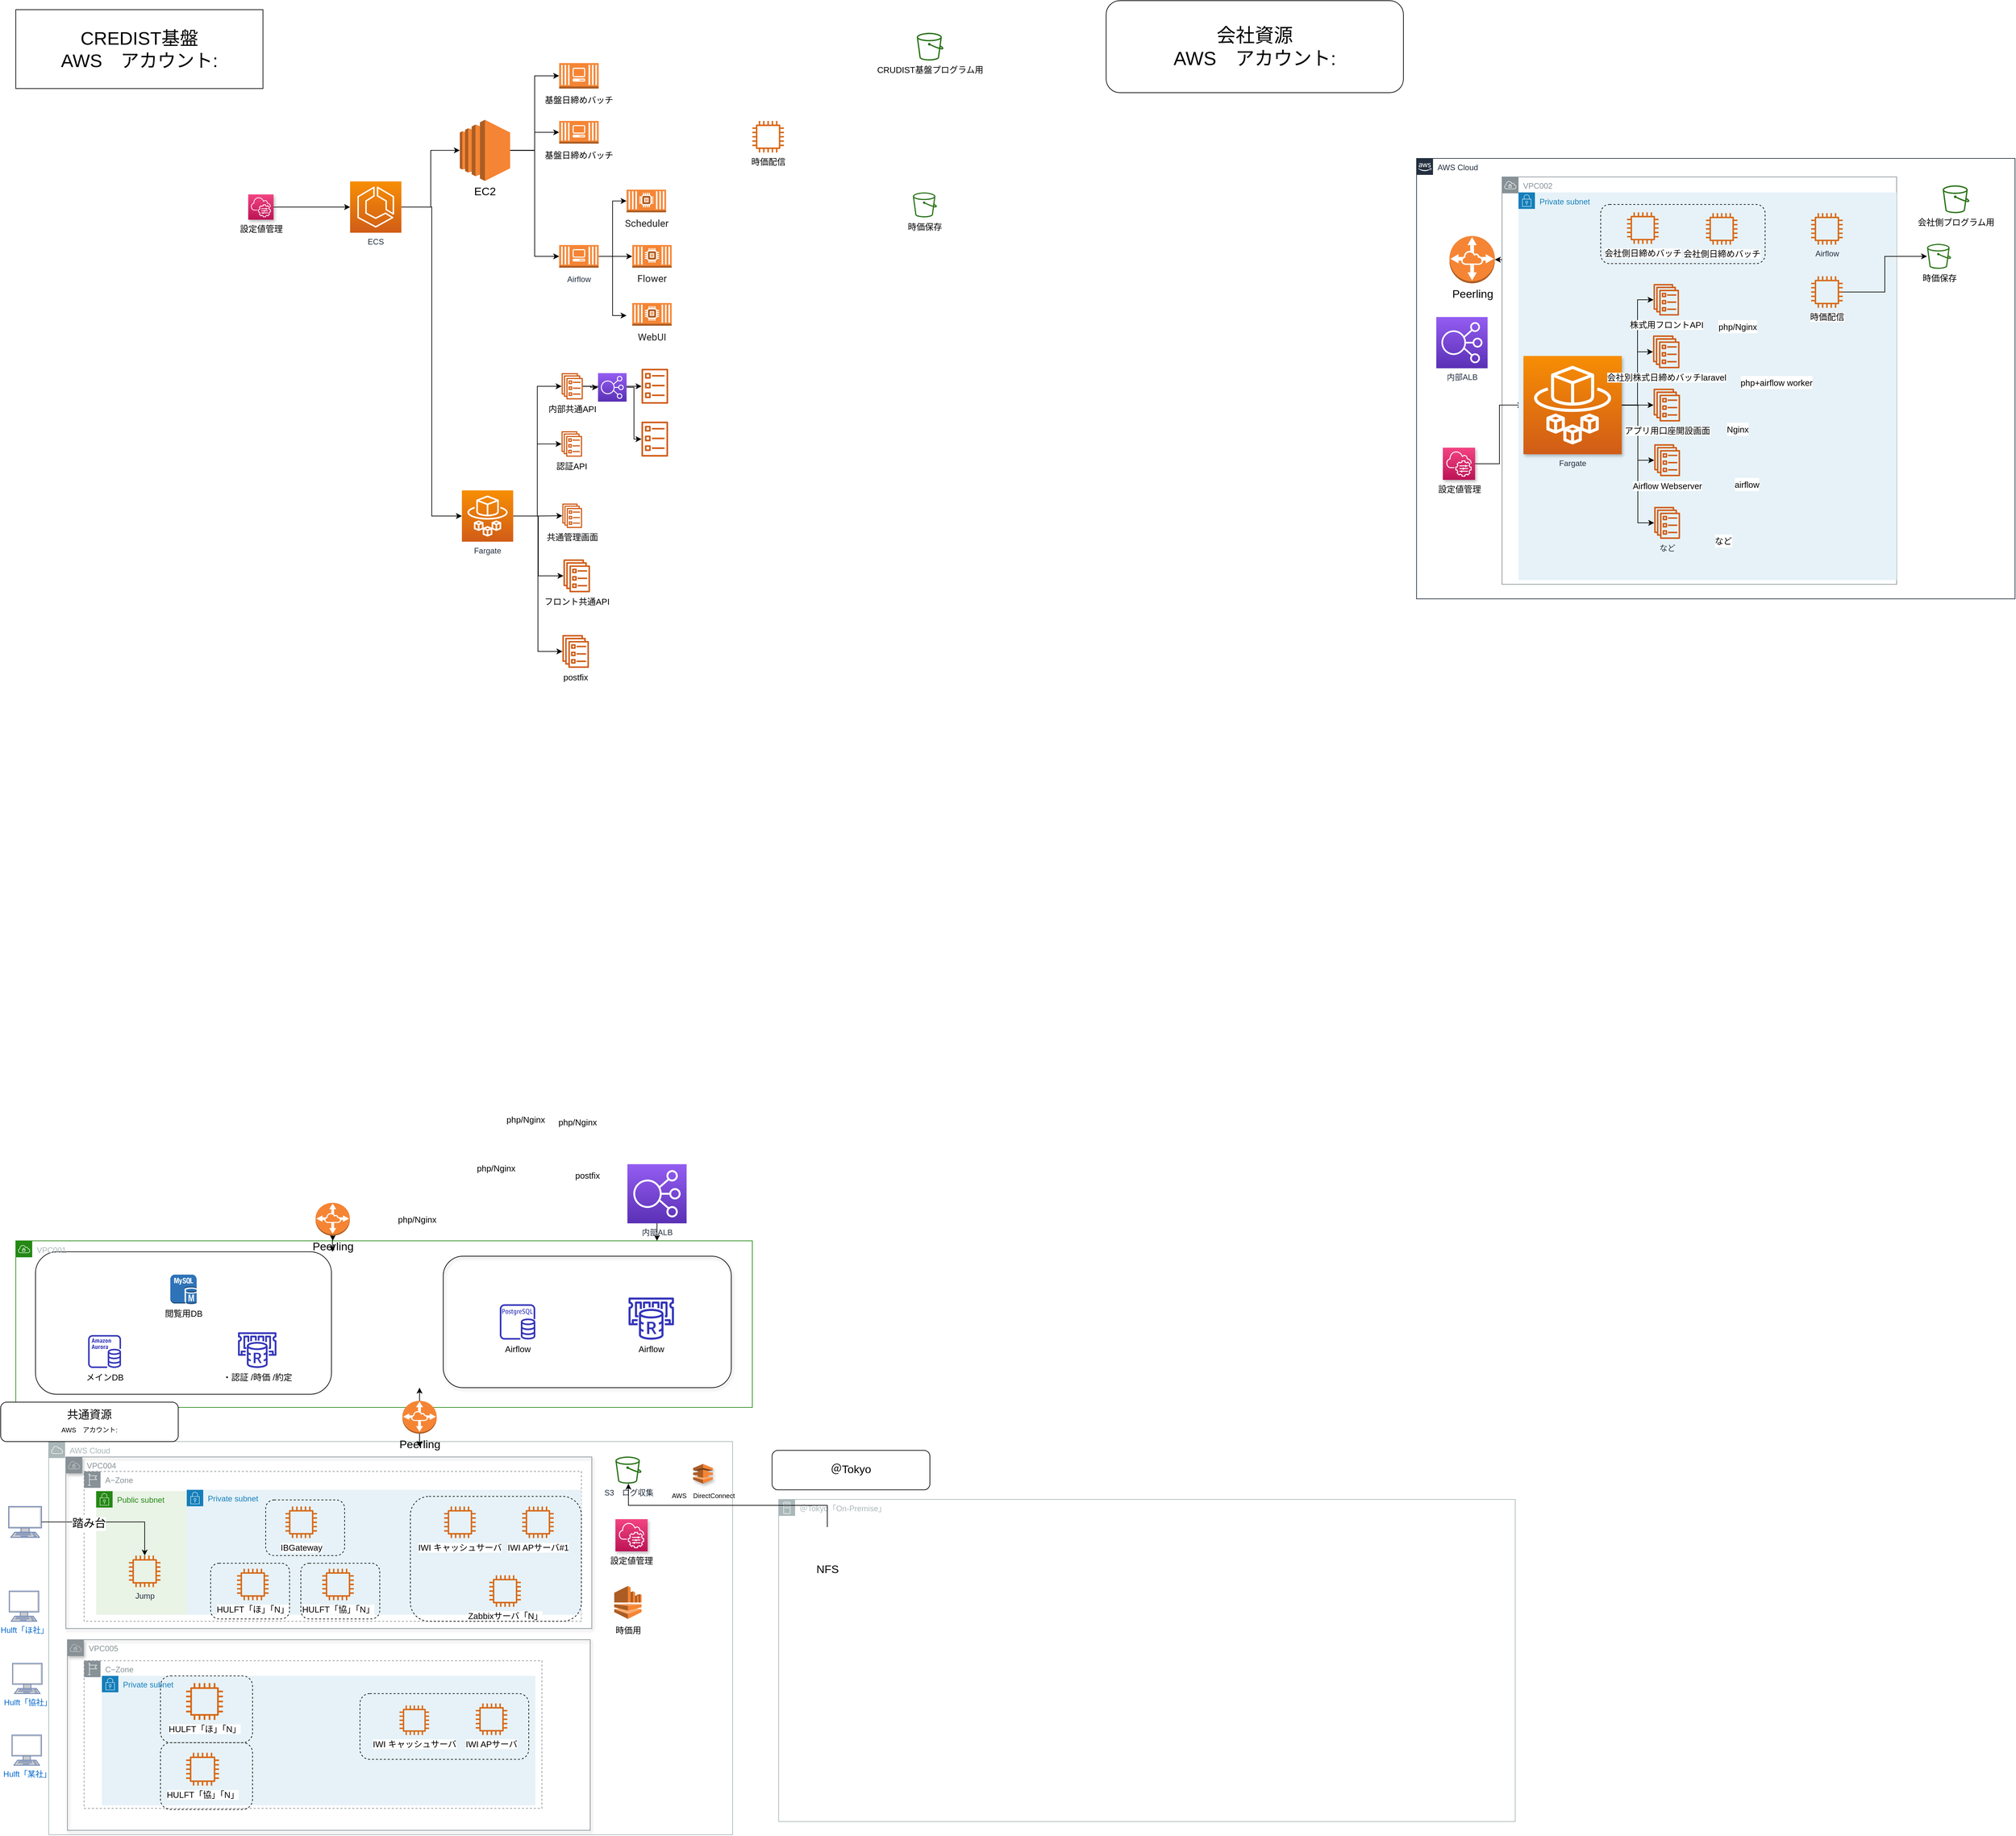 <mxfile version="13.10.8" type="github">
  <diagram id="iOST615IHTNVgp9ad1BZ" name="ページ1">
    <mxGraphModel dx="1123" dy="1903" grid="1" gridSize="10" guides="1" tooltips="1" connect="1" arrows="1" fold="1" page="1" pageScale="1" pageWidth="1654" pageHeight="1169" math="0" shadow="0">
      <root>
        <mxCell id="0" />
        <mxCell id="1" parent="0" />
        <mxCell id="qhyCkcI-EQekB4RhnL2D-304" style="edgeStyle=elbowEdgeStyle;rounded=0;orthogonalLoop=1;jettySize=auto;html=1;fontSize=17;" edge="1" parent="1" source="qhyCkcI-EQekB4RhnL2D-59" target="qhyCkcI-EQekB4RhnL2D-298">
          <mxGeometry relative="1" as="geometry" />
        </mxCell>
        <mxCell id="qhyCkcI-EQekB4RhnL2D-282" value="AWS Cloud" style="points=[[0,0],[0.25,0],[0.5,0],[0.75,0],[1,0],[1,0.25],[1,0.5],[1,0.75],[1,1],[0.75,1],[0.5,1],[0.25,1],[0,1],[0,0.75],[0,0.5],[0,0.25]];outlineConnect=0;gradientColor=none;html=1;whiteSpace=wrap;fontSize=12;fontStyle=0;shape=mxgraph.aws4.group;grIcon=mxgraph.aws4.group_aws_cloud_alt;strokeColor=#232F3E;fillColor=none;verticalAlign=top;align=left;spacingLeft=30;fontColor=#232F3E;dashed=0;shadow=0;" vertex="1" parent="1">
          <mxGeometry x="2160" y="-900" width="910" height="670" as="geometry" />
        </mxCell>
        <mxCell id="qhyCkcI-EQekB4RhnL2D-229" value="VPC002" style="outlineConnect=0;gradientColor=none;html=1;whiteSpace=wrap;fontSize=12;fontStyle=0;shape=mxgraph.aws4.group;grIcon=mxgraph.aws4.group_vpc;strokeColor=#879196;fillColor=none;verticalAlign=top;align=left;spacingLeft=30;fontColor=#879196;dashed=0;" vertex="1" parent="1">
          <mxGeometry x="2290" y="-871.86" width="600" height="619.74" as="geometry" />
        </mxCell>
        <mxCell id="qhyCkcI-EQekB4RhnL2D-16" value="" style="rounded=1;whiteSpace=wrap;html=1;fillColor=none;shadow=0;" vertex="1" parent="1">
          <mxGeometry x="60" y="763.31" width="450" height="216.69" as="geometry" />
        </mxCell>
        <mxCell id="qhyCkcI-EQekB4RhnL2D-19" value="" style="rounded=1;whiteSpace=wrap;html=1;shadow=1;fillColor=none;" vertex="1" parent="1">
          <mxGeometry x="680" y="770" width="438" height="200" as="geometry" />
        </mxCell>
        <mxCell id="qhyCkcI-EQekB4RhnL2D-156" value="AWS Cloud" style="outlineConnect=0;gradientColor=none;html=1;whiteSpace=wrap;fontSize=12;fontStyle=0;shape=mxgraph.aws4.group;grIcon=mxgraph.aws4.group_aws_cloud;strokeColor=#AAB7B8;fillColor=none;verticalAlign=top;align=left;spacingLeft=30;fontColor=#AAB7B8;dashed=0;shadow=0;" vertex="1" parent="1">
          <mxGeometry x="80" y="1052" width="1040" height="598" as="geometry" />
        </mxCell>
        <mxCell id="qhyCkcI-EQekB4RhnL2D-147" value="Private subnet" style="points=[[0,0],[0.25,0],[0.5,0],[0.75,0],[1,0],[1,0.25],[1,0.5],[1,0.75],[1,1],[0.75,1],[0.5,1],[0.25,1],[0,1],[0,0.75],[0,0.5],[0,0.25]];outlineConnect=0;gradientColor=none;html=1;whiteSpace=wrap;fontSize=12;fontStyle=0;shape=mxgraph.aws4.group;grIcon=mxgraph.aws4.group_security_group;grStroke=0;strokeColor=#147EBA;fillColor=#E6F2F8;verticalAlign=top;align=left;spacingLeft=30;fontColor=#147EBA;dashed=0;shadow=0;" vertex="1" parent="1">
          <mxGeometry x="161" y="1408.4" width="659" height="197" as="geometry" />
        </mxCell>
        <mxCell id="qhyCkcI-EQekB4RhnL2D-140" value="Public subnet" style="points=[[0,0],[0.25,0],[0.5,0],[0.75,0],[1,0],[1,0.25],[1,0.5],[1,0.75],[1,1],[0.75,1],[0.5,1],[0.25,1],[0,1],[0,0.75],[0,0.5],[0,0.25]];outlineConnect=0;gradientColor=none;html=1;whiteSpace=wrap;fontSize=12;fontStyle=0;shape=mxgraph.aws4.group;grIcon=mxgraph.aws4.group_security_group;grStroke=0;strokeColor=#248814;fillColor=#E9F3E6;verticalAlign=top;align=left;spacingLeft=30;fontColor=#248814;dashed=0;shadow=0;" vertex="1" parent="1">
          <mxGeometry x="152.22" y="1127.4" width="137.78" height="188" as="geometry" />
        </mxCell>
        <mxCell id="qhyCkcI-EQekB4RhnL2D-30" value="A−Zone" style="outlineConnect=0;gradientColor=none;html=1;whiteSpace=wrap;fontSize=12;fontStyle=0;shape=mxgraph.aws4.group;grIcon=mxgraph.aws4.group_region;strokeColor=#879196;fillColor=none;verticalAlign=top;align=left;spacingLeft=30;fontColor=#879196;dashed=1;shadow=0;" vertex="1" parent="1">
          <mxGeometry x="133.86" y="1097.4" width="756.14" height="228" as="geometry" />
        </mxCell>
        <mxCell id="qhyCkcI-EQekB4RhnL2D-141" value="Private subnet" style="points=[[0,0],[0.25,0],[0.5,0],[0.75,0],[1,0],[1,0.25],[1,0.5],[1,0.75],[1,1],[0.75,1],[0.5,1],[0.25,1],[0,1],[0,0.75],[0,0.5],[0,0.25]];outlineConnect=0;gradientColor=none;html=1;whiteSpace=wrap;fontSize=12;fontStyle=0;shape=mxgraph.aws4.group;grIcon=mxgraph.aws4.group_security_group;grStroke=0;strokeColor=#147EBA;fillColor=#E6F2F8;verticalAlign=top;align=left;spacingLeft=30;fontColor=#147EBA;dashed=0;shadow=0;" vertex="1" parent="1">
          <mxGeometry x="290" y="1125.4" width="600" height="190" as="geometry" />
        </mxCell>
        <mxCell id="qhyCkcI-EQekB4RhnL2D-130" value="VPC005" style="outlineConnect=0;gradientColor=none;html=1;whiteSpace=wrap;fontSize=12;fontStyle=0;shape=mxgraph.aws4.group;grIcon=mxgraph.aws4.group_vpc;strokeColor=#879196;fillColor=none;verticalAlign=top;align=left;spacingLeft=30;fontColor=#879196;dashed=0;shadow=1;" vertex="1" parent="1">
          <mxGeometry x="108.5" y="1353.4" width="795" height="290" as="geometry" />
        </mxCell>
        <mxCell id="qhyCkcI-EQekB4RhnL2D-1" value="&lt;font style=&quot;font-size: 28px&quot;&gt;CREDIST基盤&lt;br&gt;AWS　アカウント:&lt;/font&gt;" style="rounded=1;whiteSpace=wrap;html=1;fontSize=17;arcSize=0;" vertex="1" parent="1">
          <mxGeometry x="30" y="-1126.29" width="375.86" height="120" as="geometry" />
        </mxCell>
        <mxCell id="qhyCkcI-EQekB4RhnL2D-8" value="VPC001" style="points=[[0,0],[0.25,0],[0.5,0],[0.75,0],[1,0],[1,0.25],[1,0.5],[1,0.75],[1,1],[0.75,1],[0.5,1],[0.25,1],[0,1],[0,0.75],[0,0.5],[0,0.25]];outlineConnect=0;gradientColor=none;html=1;whiteSpace=wrap;fontSize=12;fontStyle=0;shape=mxgraph.aws4.group;grIcon=mxgraph.aws4.group_vpc;strokeColor=#248814;fillColor=none;verticalAlign=top;align=left;spacingLeft=30;fontColor=#AAB7B8;dashed=0;" vertex="1" parent="1">
          <mxGeometry x="30" y="746.62" width="1120" height="253.38" as="geometry" />
        </mxCell>
        <mxCell id="qhyCkcI-EQekB4RhnL2D-9" value="&lt;span style=&quot;color: rgb(0 , 0 , 0) ; font-family: &amp;#34;arial&amp;#34; ; font-size: 13px ; text-align: left ; background-color: rgb(255 , 255 , 255)&quot;&gt;メインDB&lt;/span&gt;" style="outlineConnect=0;fontColor=#232F3E;gradientColor=none;fillColor=#3334B9;strokeColor=none;dashed=0;verticalLabelPosition=bottom;verticalAlign=top;align=center;html=1;fontSize=12;fontStyle=0;aspect=fixed;pointerEvents=1;shape=mxgraph.aws4.aurora_instance;" vertex="1" parent="1">
          <mxGeometry x="140" y="890" width="50" height="50" as="geometry" />
        </mxCell>
        <mxCell id="qhyCkcI-EQekB4RhnL2D-10" value="&lt;span style=&quot;font-family: &amp;#34;arial&amp;#34; ; font-size: 13px ; text-align: left ; background-color: rgb(255 , 255 , 255)&quot;&gt;閲覧用DB&lt;/span&gt;" style="outlineConnect=0;dashed=0;verticalLabelPosition=bottom;verticalAlign=top;align=center;html=1;shape=mxgraph.aws3.mysql_db_instance;fillColor=#2E73B8;gradientColor=none;" vertex="1" parent="1">
          <mxGeometry x="265" y="798" width="40" height="45" as="geometry" />
        </mxCell>
        <mxCell id="qhyCkcI-EQekB4RhnL2D-14" value="&lt;span style=&quot;color: rgb(0 , 0 , 0) ; font-family: &amp;#34;arial&amp;#34; ; font-size: 13px ; text-align: left ; background-color: rgb(255 , 255 , 255)&quot;&gt;・認証 /時価 /約定&lt;/span&gt;" style="outlineConnect=0;fontColor=#232F3E;gradientColor=none;fillColor=#3334B9;strokeColor=none;dashed=0;verticalLabelPosition=bottom;verticalAlign=top;align=center;html=1;fontSize=12;fontStyle=0;aspect=fixed;pointerEvents=1;shape=mxgraph.aws4.elasticache_for_redis;" vertex="1" parent="1">
          <mxGeometry x="366.43" y="885.69" width="61.39" height="54.31" as="geometry" />
        </mxCell>
        <mxCell id="qhyCkcI-EQekB4RhnL2D-15" value="&lt;span style=&quot;color: rgb(0 , 0 , 0) ; font-family: &amp;#34;arial&amp;#34; ; font-size: 13px ; text-align: left ; background-color: rgb(255 , 255 , 255)&quot;&gt;Airflow&lt;/span&gt;" style="outlineConnect=0;fontColor=#232F3E;gradientColor=none;fillColor=#3334B9;strokeColor=none;dashed=0;verticalLabelPosition=bottom;verticalAlign=top;align=center;html=1;fontSize=12;fontStyle=0;aspect=fixed;pointerEvents=1;shape=mxgraph.aws4.rds_postgresql_instance;" vertex="1" parent="1">
          <mxGeometry x="766" y="843" width="54" height="54" as="geometry" />
        </mxCell>
        <mxCell id="qhyCkcI-EQekB4RhnL2D-17" value="&lt;span style=&quot;color: rgb(0 , 0 , 0) ; font-family: &amp;#34;arial&amp;#34; ; font-size: 13px ; text-align: left ; background-color: rgb(255 , 255 , 255)&quot;&gt;Airflow&lt;/span&gt;" style="outlineConnect=0;fontColor=#232F3E;gradientColor=none;fillColor=#3334B9;strokeColor=none;dashed=0;verticalLabelPosition=bottom;verticalAlign=top;align=center;html=1;fontSize=12;fontStyle=0;aspect=fixed;pointerEvents=1;shape=mxgraph.aws4.elasticache_for_redis;shadow=0;" vertex="1" parent="1">
          <mxGeometry x="960" y="832.85" width="72.53" height="64.15" as="geometry" />
        </mxCell>
        <mxCell id="qhyCkcI-EQekB4RhnL2D-21" value="&lt;font&gt;共通資源&lt;br&gt;&lt;font style=&quot;font-size: 10px&quot;&gt;AWS　アカウント:&lt;/font&gt;&lt;/font&gt;" style="rounded=1;whiteSpace=wrap;html=1;fontSize=17;" vertex="1" parent="1">
          <mxGeometry x="7.03" y="992" width="270" height="60" as="geometry" />
        </mxCell>
        <mxCell id="qhyCkcI-EQekB4RhnL2D-24" value="Jump" style="outlineConnect=0;fontColor=#232F3E;gradientColor=none;fillColor=#D86613;strokeColor=none;dashed=0;verticalLabelPosition=bottom;verticalAlign=top;align=center;html=1;fontSize=12;fontStyle=0;aspect=fixed;pointerEvents=1;shape=mxgraph.aws4.instance2;shadow=0;" vertex="1" parent="1">
          <mxGeometry x="202" y="1225.4" width="48" height="48" as="geometry" />
        </mxCell>
        <mxCell id="qhyCkcI-EQekB4RhnL2D-26" value="&lt;span style=&quot;color: rgb(0 , 0 , 0) ; font-family: &amp;#34;arial&amp;#34; ; font-size: 13px ; text-align: left ; background-color: rgb(255 , 255 , 255)&quot;&gt;HULFT「ほ」「N」&lt;/span&gt;" style="outlineConnect=0;fontColor=#232F3E;gradientColor=none;fillColor=#D86613;strokeColor=none;dashed=0;verticalLabelPosition=bottom;verticalAlign=top;align=center;html=1;fontSize=12;fontStyle=0;aspect=fixed;pointerEvents=1;shape=mxgraph.aws4.instance2;shadow=0;" vertex="1" parent="1">
          <mxGeometry x="366.43" y="1245.4" width="48" height="48" as="geometry" />
        </mxCell>
        <mxCell id="qhyCkcI-EQekB4RhnL2D-27" value="&lt;span style=&quot;color: rgb(0 , 0 , 0) ; font-family: &amp;#34;arial&amp;#34; ; font-size: 13px ; text-align: left ; background-color: rgb(255 , 255 , 255)&quot;&gt;IBGateway&lt;/span&gt;" style="outlineConnect=0;fontColor=#232F3E;gradientColor=none;fillColor=#D86613;strokeColor=none;dashed=0;verticalLabelPosition=bottom;verticalAlign=top;align=center;html=1;fontSize=12;fontStyle=0;aspect=fixed;pointerEvents=1;shape=mxgraph.aws4.instance2;shadow=0;" vertex="1" parent="1">
          <mxGeometry x="440" y="1150.8" width="48" height="48" as="geometry" />
        </mxCell>
        <mxCell id="qhyCkcI-EQekB4RhnL2D-29" value="C−Zone" style="outlineConnect=0;gradientColor=none;html=1;whiteSpace=wrap;fontSize=12;fontStyle=0;shape=mxgraph.aws4.group;grIcon=mxgraph.aws4.group_region;strokeColor=#879196;fillColor=none;verticalAlign=top;align=left;spacingLeft=30;fontColor=#879196;dashed=1;shadow=0;" vertex="1" parent="1">
          <mxGeometry x="133.86" y="1385.4" width="696.14" height="224.6" as="geometry" />
        </mxCell>
        <mxCell id="qhyCkcI-EQekB4RhnL2D-31" value="S3　ログ収集" style="outlineConnect=0;fontColor=#232F3E;gradientColor=none;fillColor=#277116;strokeColor=none;dashed=0;verticalLabelPosition=bottom;verticalAlign=top;align=center;html=1;fontSize=12;fontStyle=0;aspect=fixed;pointerEvents=1;shape=mxgraph.aws4.bucket;shadow=0;" vertex="1" parent="1">
          <mxGeometry x="941.77" y="1074.8" width="39.62" height="41.2" as="geometry" />
        </mxCell>
        <mxCell id="qhyCkcI-EQekB4RhnL2D-40" style="edgeStyle=orthogonalEdgeStyle;rounded=0;orthogonalLoop=1;jettySize=auto;html=1;fontSize=17;" edge="1" parent="1" source="qhyCkcI-EQekB4RhnL2D-38" target="qhyCkcI-EQekB4RhnL2D-24">
          <mxGeometry relative="1" as="geometry" />
        </mxCell>
        <mxCell id="qhyCkcI-EQekB4RhnL2D-41" value="踏み台" style="edgeLabel;html=1;align=center;verticalAlign=middle;resizable=0;points=[];fontSize=17;" vertex="1" connectable="0" parent="qhyCkcI-EQekB4RhnL2D-40">
          <mxGeometry x="-0.312" y="-1" relative="1" as="geometry">
            <mxPoint y="1" as="offset" />
          </mxGeometry>
        </mxCell>
        <mxCell id="qhyCkcI-EQekB4RhnL2D-38" value="" style="fontColor=#0066CC;verticalAlign=top;verticalLabelPosition=bottom;labelPosition=center;align=center;html=1;outlineConnect=0;fillColor=#CCCCCC;strokeColor=#6881B3;gradientColor=none;gradientDirection=north;strokeWidth=2;shape=mxgraph.networks.terminal;shadow=0;" vertex="1" parent="1">
          <mxGeometry x="19.14" y="1150.8" width="50" height="47" as="geometry" />
        </mxCell>
        <mxCell id="qhyCkcI-EQekB4RhnL2D-43" value="Hulft「ほ社」" style="fontColor=#0066CC;verticalAlign=top;verticalLabelPosition=bottom;labelPosition=center;align=center;html=1;outlineConnect=0;fillColor=#CCCCCC;strokeColor=#6881B3;gradientColor=none;gradientDirection=north;strokeWidth=2;shape=mxgraph.networks.terminal;shadow=0;" vertex="1" parent="1">
          <mxGeometry x="20" y="1279.4" width="45" height="46" as="geometry" />
        </mxCell>
        <mxCell id="qhyCkcI-EQekB4RhnL2D-44" value="＠Tokyo「On-Premise」" style="outlineConnect=0;gradientColor=none;html=1;whiteSpace=wrap;fontSize=12;fontStyle=0;shape=mxgraph.aws4.group;grIcon=mxgraph.aws4.group_on_premise;strokeColor=#AAB7B8;fillColor=none;verticalAlign=top;align=left;spacingLeft=30;fontColor=#AAB7B8;dashed=0;shadow=0;" vertex="1" parent="1">
          <mxGeometry x="1190" y="1140" width="1120" height="490" as="geometry" />
        </mxCell>
        <mxCell id="qhyCkcI-EQekB4RhnL2D-139" style="edgeStyle=elbowEdgeStyle;rounded=0;orthogonalLoop=1;jettySize=auto;elbow=vertical;html=1;fontSize=17;" edge="1" parent="1" source="qhyCkcI-EQekB4RhnL2D-45" target="qhyCkcI-EQekB4RhnL2D-31">
          <mxGeometry relative="1" as="geometry" />
        </mxCell>
        <mxCell id="qhyCkcI-EQekB4RhnL2D-45" value="NFS" style="shape=image;html=1;verticalAlign=top;verticalLabelPosition=bottom;labelBackgroundColor=#ffffff;imageAspect=0;aspect=fixed;image=https://cdn2.iconfinder.com/data/icons/stilllife/48x48/filesystems/gnome-fs-nfs.png;shadow=0;fillColor=none;fontSize=17;" vertex="1" parent="1">
          <mxGeometry x="1240" y="1182" width="48" height="48" as="geometry" />
        </mxCell>
        <mxCell id="qhyCkcI-EQekB4RhnL2D-58" value="&lt;span style=&quot;color: rgb(0 , 0 , 0) ; font-family: &amp;#34;arial&amp;#34; ; font-size: 13px ; text-align: left ; background-color: rgb(255 , 255 , 255)&quot;&gt;時価保存&lt;/span&gt;" style="outlineConnect=0;fontColor=#232F3E;gradientColor=none;fillColor=#277116;strokeColor=none;dashed=0;verticalLabelPosition=bottom;verticalAlign=top;align=center;html=1;fontSize=12;fontStyle=0;aspect=fixed;pointerEvents=1;shape=mxgraph.aws4.bucket;shadow=0;" vertex="1" parent="1">
          <mxGeometry x="1394.06" y="-848.3" width="36.54" height="38" as="geometry" />
        </mxCell>
        <mxCell id="qhyCkcI-EQekB4RhnL2D-59" value="&lt;span style=&quot;color: rgb(0 , 0 , 0) ; font-family: &amp;#34;arial&amp;#34; ; font-size: 13px ; text-align: left ; background-color: rgb(255 , 255 , 255)&quot;&gt;設定値管理&lt;/span&gt;" style="outlineConnect=0;fontColor=#232F3E;gradientColor=#F34482;gradientDirection=north;fillColor=#BC1356;strokeColor=#ffffff;dashed=0;verticalLabelPosition=bottom;verticalAlign=top;align=center;html=1;fontSize=12;fontStyle=0;aspect=fixed;shape=mxgraph.aws4.resourceIcon;resIcon=mxgraph.aws4.systems_manager;shadow=1;" vertex="1" parent="1">
          <mxGeometry x="383.44" y="-845.25" width="38.5" height="38.5" as="geometry" />
        </mxCell>
        <mxCell id="qhyCkcI-EQekB4RhnL2D-60" value="&lt;span style=&quot;color: rgb(0 , 0 , 0) ; font-family: &amp;#34;arial&amp;#34; ; font-size: 13px ; text-align: left ; background-color: rgb(255 , 255 , 255)&quot;&gt;CRUDIST基盤プログラム用&lt;/span&gt;" style="outlineConnect=0;fontColor=#232F3E;gradientColor=none;fillColor=#277116;strokeColor=none;dashed=0;verticalLabelPosition=bottom;verticalAlign=top;align=center;html=1;fontSize=12;fontStyle=0;aspect=fixed;pointerEvents=1;shape=mxgraph.aws4.bucket;shadow=0;" vertex="1" parent="1">
          <mxGeometry x="1400" y="-1091.1" width="40.6" height="42.2" as="geometry" />
        </mxCell>
        <mxCell id="qhyCkcI-EQekB4RhnL2D-161" style="edgeStyle=elbowEdgeStyle;rounded=0;orthogonalLoop=1;jettySize=auto;elbow=vertical;html=1;exitX=0.5;exitY=1;exitDx=0;exitDy=0;exitPerimeter=0;fontSize=17;" edge="1" parent="1" source="qhyCkcI-EQekB4RhnL2D-67" target="qhyCkcI-EQekB4RhnL2D-156">
          <mxGeometry relative="1" as="geometry" />
        </mxCell>
        <mxCell id="qhyCkcI-EQekB4RhnL2D-67" value="&lt;font style=&quot;font-size: 10px&quot;&gt;AWS　DirectConnect&lt;/font&gt;" style="outlineConnect=0;dashed=0;verticalLabelPosition=bottom;verticalAlign=top;align=center;html=1;shape=mxgraph.aws3.direct_connect;fillColor=#F58536;gradientColor=none;shadow=1;fontSize=17;" vertex="1" parent="1">
          <mxGeometry x="1060" y="1086" width="30" height="30" as="geometry" />
        </mxCell>
        <mxCell id="qhyCkcI-EQekB4RhnL2D-68" value="&lt;span style=&quot;color: rgb(0 , 0 , 0) ; font-family: &amp;#34;arial&amp;#34; ; font-size: 13px ; text-align: left ; background-color: rgb(255 , 255 , 255)&quot;&gt;IWI キャッシュサーバ&lt;/span&gt;" style="outlineConnect=0;fontColor=#232F3E;gradientColor=none;fillColor=#D86613;strokeColor=none;dashed=0;verticalLabelPosition=bottom;verticalAlign=top;align=center;html=1;fontSize=12;fontStyle=0;aspect=fixed;pointerEvents=1;shape=mxgraph.aws4.instance2;shadow=0;" vertex="1" parent="1">
          <mxGeometry x="681.39" y="1150.8" width="48" height="48" as="geometry" />
        </mxCell>
        <mxCell id="qhyCkcI-EQekB4RhnL2D-69" value="&lt;span style=&quot;font-family: &amp;#34;arial&amp;#34; ; font-size: 13px ; text-align: left ; background-color: rgb(255 , 255 , 255)&quot;&gt;時価用&lt;/span&gt;" style="outlineConnect=0;dashed=0;verticalLabelPosition=bottom;verticalAlign=top;align=center;html=1;shape=mxgraph.aws3.kinesis;fillColor=#F58534;gradientColor=none;shadow=0;fontSize=17;" vertex="1" parent="1">
          <mxGeometry x="940" y="1271.7" width="41.5" height="50" as="geometry" />
        </mxCell>
        <mxCell id="qhyCkcI-EQekB4RhnL2D-70" value="&lt;span style=&quot;color: rgb(0 , 0 , 0) ; font-family: &amp;#34;arial&amp;#34; ; font-size: 13px ; text-align: left ; background-color: rgb(255 , 255 , 255)&quot;&gt;IWI APサーバ#1&lt;/span&gt;" style="outlineConnect=0;fontColor=#232F3E;gradientColor=none;fillColor=#D86613;strokeColor=none;dashed=0;verticalLabelPosition=bottom;verticalAlign=top;align=center;html=1;fontSize=12;fontStyle=0;aspect=fixed;pointerEvents=1;shape=mxgraph.aws4.instance2;shadow=0;" vertex="1" parent="1">
          <mxGeometry x="800" y="1150.8" width="48" height="48" as="geometry" />
        </mxCell>
        <mxCell id="qhyCkcI-EQekB4RhnL2D-71" value="&lt;span style=&quot;color: rgb(0 , 0 , 0) ; font-family: &amp;#34;arial&amp;#34; ; font-size: 13px ; text-align: left ; background-color: rgb(255 , 255 , 255)&quot;&gt;Zabbixサーバ「N」&lt;/span&gt;" style="outlineConnect=0;fontColor=#232F3E;gradientColor=none;fillColor=#D86613;strokeColor=none;dashed=0;verticalLabelPosition=bottom;verticalAlign=top;align=center;html=1;fontSize=12;fontStyle=0;aspect=fixed;pointerEvents=1;shape=mxgraph.aws4.instance2;shadow=0;" vertex="1" parent="1">
          <mxGeometry x="750" y="1255.4" width="48" height="48" as="geometry" />
        </mxCell>
        <mxCell id="qhyCkcI-EQekB4RhnL2D-72" value="&lt;span style=&quot;color: rgb(0 , 0 , 0) ; font-family: &amp;#34;arial&amp;#34; ; font-size: 13px ; text-align: left ; background-color: rgb(255 , 255 , 255)&quot;&gt;HULFT「協」「N」&lt;/span&gt;" style="outlineConnect=0;fontColor=#232F3E;gradientColor=none;fillColor=#D86613;strokeColor=none;dashed=0;verticalLabelPosition=bottom;verticalAlign=top;align=center;html=1;fontSize=12;fontStyle=0;aspect=fixed;pointerEvents=1;shape=mxgraph.aws4.instance2;shadow=0;" vertex="1" parent="1">
          <mxGeometry x="496" y="1245.4" width="48" height="48" as="geometry" />
        </mxCell>
        <mxCell id="qhyCkcI-EQekB4RhnL2D-73" value="&lt;span style=&quot;color: rgb(0 , 0 , 0) ; font-family: &amp;#34;arial&amp;#34; ; font-size: 13px ; text-align: left ; background-color: rgb(255 , 255 , 255)&quot;&gt;HULFT「協」「N」&lt;/span&gt;" style="outlineConnect=0;fontColor=#232F3E;gradientColor=none;fillColor=#D86613;strokeColor=none;dashed=0;verticalLabelPosition=bottom;verticalAlign=top;align=center;html=1;fontSize=12;fontStyle=0;aspect=fixed;pointerEvents=1;shape=mxgraph.aws4.instance2;shadow=0;" vertex="1" parent="1">
          <mxGeometry x="289" y="1525.4" width="50" height="50" as="geometry" />
        </mxCell>
        <mxCell id="qhyCkcI-EQekB4RhnL2D-74" value="&lt;span style=&quot;color: rgb(0 , 0 , 0) ; font-family: &amp;#34;arial&amp;#34; ; font-size: 13px ; text-align: left ; background-color: rgb(255 , 255 , 255)&quot;&gt;HULFT「ほ」「N」&lt;/span&gt;" style="outlineConnect=0;fontColor=#232F3E;gradientColor=none;fillColor=#D86613;strokeColor=none;dashed=0;verticalLabelPosition=bottom;verticalAlign=top;align=center;html=1;fontSize=12;fontStyle=0;aspect=fixed;pointerEvents=1;shape=mxgraph.aws4.instance2;shadow=0;" vertex="1" parent="1">
          <mxGeometry x="289" y="1419.4" width="56" height="56" as="geometry" />
        </mxCell>
        <mxCell id="qhyCkcI-EQekB4RhnL2D-75" value="&lt;span style=&quot;color: rgb(0 , 0 , 0) ; font-family: &amp;#34;arial&amp;#34; ; font-size: 13px ; text-align: left ; background-color: rgb(255 , 255 , 255)&quot;&gt;IWI キャッシュサーバ&lt;/span&gt;" style="outlineConnect=0;fontColor=#232F3E;gradientColor=none;fillColor=#D86613;strokeColor=none;dashed=0;verticalLabelPosition=bottom;verticalAlign=top;align=center;html=1;fontSize=12;fontStyle=0;aspect=fixed;pointerEvents=1;shape=mxgraph.aws4.instance2;shadow=0;" vertex="1" parent="1">
          <mxGeometry x="613.46" y="1453.4" width="45.03" height="45.03" as="geometry" />
        </mxCell>
        <mxCell id="qhyCkcI-EQekB4RhnL2D-76" value="&lt;span style=&quot;color: rgb(0 , 0 , 0) ; font-family: &amp;#34;arial&amp;#34; ; font-size: 13px ; text-align: left ; background-color: rgb(255 , 255 , 255)&quot;&gt;IWI APサーバ&lt;/span&gt;" style="outlineConnect=0;fontColor=#232F3E;gradientColor=none;fillColor=#D86613;strokeColor=none;dashed=0;verticalLabelPosition=bottom;verticalAlign=top;align=center;html=1;fontSize=12;fontStyle=0;aspect=fixed;pointerEvents=1;shape=mxgraph.aws4.instance2;shadow=0;" vertex="1" parent="1">
          <mxGeometry x="729.39" y="1450.43" width="48" height="48" as="geometry" />
        </mxCell>
        <mxCell id="qhyCkcI-EQekB4RhnL2D-176" style="edgeStyle=elbowEdgeStyle;rounded=0;orthogonalLoop=1;jettySize=auto;html=1;fontSize=17;" edge="1" parent="1" source="qhyCkcI-EQekB4RhnL2D-79" target="qhyCkcI-EQekB4RhnL2D-8">
          <mxGeometry relative="1" as="geometry" />
        </mxCell>
        <mxCell id="qhyCkcI-EQekB4RhnL2D-192" style="edgeStyle=elbowEdgeStyle;rounded=0;orthogonalLoop=1;jettySize=auto;html=1;fontSize=17;" edge="1" parent="1" source="qhyCkcI-EQekB4RhnL2D-79">
          <mxGeometry relative="1" as="geometry">
            <mxPoint x="511.471" y="763.31" as="targetPoint" />
          </mxGeometry>
        </mxCell>
        <mxCell id="qhyCkcI-EQekB4RhnL2D-79" value="Peerling" style="outlineConnect=0;dashed=0;verticalLabelPosition=bottom;verticalAlign=top;align=center;html=1;shape=mxgraph.aws3.vpc_peering;fillColor=#F58534;gradientColor=none;shadow=0;fontSize=17;" vertex="1" parent="1">
          <mxGeometry x="485.86" y="688.75" width="52.13" height="50" as="geometry" />
        </mxCell>
        <mxCell id="qhyCkcI-EQekB4RhnL2D-89" value="Hulft「協社」" style="fontColor=#0066CC;verticalAlign=top;verticalLabelPosition=bottom;labelPosition=center;align=center;html=1;outlineConnect=0;fillColor=#CCCCCC;strokeColor=#6881B3;gradientColor=none;gradientDirection=north;strokeWidth=2;shape=mxgraph.networks.terminal;shadow=0;" vertex="1" parent="1">
          <mxGeometry x="25" y="1389.4" width="45" height="46" as="geometry" />
        </mxCell>
        <mxCell id="qhyCkcI-EQekB4RhnL2D-91" value="&lt;font style=&quot;font-size: 29px&quot;&gt;会社資源&lt;br&gt;&lt;font style=&quot;font-size: 29px&quot;&gt;AWS　アカウント:&lt;/font&gt;&lt;/font&gt;" style="rounded=1;whiteSpace=wrap;html=1;fontSize=17;" vertex="1" parent="1">
          <mxGeometry x="1688" y="-1140" width="452" height="140" as="geometry" />
        </mxCell>
        <mxCell id="qhyCkcI-EQekB4RhnL2D-95" value="&lt;div style=&quot;text-align: left&quot;&gt;＠Tokyo&lt;/div&gt;" style="rounded=1;whiteSpace=wrap;html=1;fontSize=17;" vertex="1" parent="1">
          <mxGeometry x="1180" y="1065.4" width="240" height="60" as="geometry" />
        </mxCell>
        <mxCell id="qhyCkcI-EQekB4RhnL2D-106" style="edgeStyle=elbowEdgeStyle;rounded=0;orthogonalLoop=1;jettySize=auto;elbow=vertical;html=1;fontSize=17;" edge="1" parent="1" source="qhyCkcI-EQekB4RhnL2D-104">
          <mxGeometry relative="1" as="geometry">
            <mxPoint x="643.935" y="970" as="targetPoint" />
          </mxGeometry>
        </mxCell>
        <mxCell id="qhyCkcI-EQekB4RhnL2D-104" value="Peerling" style="outlineConnect=0;dashed=0;verticalLabelPosition=bottom;verticalAlign=top;align=center;html=1;shape=mxgraph.aws3.vpc_peering;fillColor=#F58534;gradientColor=none;shadow=0;fontSize=17;" vertex="1" parent="1">
          <mxGeometry x="617.87" y="990" width="52.13" height="50" as="geometry" />
        </mxCell>
        <mxCell id="qhyCkcI-EQekB4RhnL2D-288" style="edgeStyle=elbowEdgeStyle;rounded=0;orthogonalLoop=1;jettySize=auto;html=1;fontSize=17;" edge="1" parent="1" target="qhyCkcI-EQekB4RhnL2D-286">
          <mxGeometry relative="1" as="geometry">
            <mxPoint x="980.069" y="686.428" as="sourcePoint" />
          </mxGeometry>
        </mxCell>
        <mxCell id="qhyCkcI-EQekB4RhnL2D-123" value="&lt;span style=&quot;color: rgb(0 , 0 , 0) ; font-family: &amp;#34;arial&amp;#34; ; font-size: 13px ; text-align: left ; background-color: rgb(255 , 255 , 255)&quot;&gt;共通管理画面&lt;/span&gt;" style="outlineConnect=0;fontColor=#232F3E;gradientColor=none;fillColor=#D05C17;strokeColor=none;dashed=0;verticalLabelPosition=bottom;verticalAlign=top;align=center;html=1;fontSize=12;fontStyle=0;aspect=fixed;pointerEvents=1;shape=mxgraph.aws4.ecs_service;shadow=0;" vertex="1" parent="1">
          <mxGeometry x="860.81" y="-375" width="30.55" height="37.23" as="geometry" />
        </mxCell>
        <mxCell id="qhyCkcI-EQekB4RhnL2D-357" style="edgeStyle=elbowEdgeStyle;rounded=0;orthogonalLoop=1;jettySize=auto;html=1;fontSize=17;" edge="1" parent="1" source="qhyCkcI-EQekB4RhnL2D-124" target="qhyCkcI-EQekB4RhnL2D-355">
          <mxGeometry relative="1" as="geometry" />
        </mxCell>
        <mxCell id="qhyCkcI-EQekB4RhnL2D-362" style="edgeStyle=elbowEdgeStyle;rounded=0;orthogonalLoop=1;jettySize=auto;html=1;fontSize=17;" edge="1" parent="1" source="qhyCkcI-EQekB4RhnL2D-363" target="qhyCkcI-EQekB4RhnL2D-356">
          <mxGeometry relative="1" as="geometry" />
        </mxCell>
        <mxCell id="qhyCkcI-EQekB4RhnL2D-124" value="&lt;span style=&quot;color: rgb(0 , 0 , 0) ; font-family: &amp;#34;arial&amp;#34; ; font-size: 13px ; text-align: left ; background-color: rgb(255 , 255 , 255)&quot;&gt;内部共通API&lt;/span&gt;" style="outlineConnect=0;fontColor=#232F3E;gradientColor=none;fillColor=#D05C17;strokeColor=none;dashed=0;verticalLabelPosition=bottom;verticalAlign=top;align=center;html=1;fontSize=12;fontStyle=0;aspect=fixed;pointerEvents=1;shape=mxgraph.aws4.ecs_service;shadow=0;" vertex="1" parent="1">
          <mxGeometry x="859.68" y="-573.43" width="32.82" height="40" as="geometry" />
        </mxCell>
        <mxCell id="qhyCkcI-EQekB4RhnL2D-132" value="&lt;span style=&quot;color: rgb(0 , 0 , 0) ; font-family: &amp;#34;arial&amp;#34; ; font-size: 13px ; text-align: left ; background-color: rgb(255 , 255 , 255)&quot;&gt;設定値管理&lt;/span&gt;" style="outlineConnect=0;fontColor=#232F3E;gradientColor=#F34482;gradientDirection=north;fillColor=#BC1356;strokeColor=#ffffff;dashed=0;verticalLabelPosition=bottom;verticalAlign=top;align=center;html=1;fontSize=12;fontStyle=0;aspect=fixed;shape=mxgraph.aws4.resourceIcon;resIcon=mxgraph.aws4.systems_manager;shadow=1;" vertex="1" parent="1">
          <mxGeometry x="941.77" y="1170" width="49" height="49" as="geometry" />
        </mxCell>
        <mxCell id="qhyCkcI-EQekB4RhnL2D-136" value="&lt;span style=&quot;color: rgb(0 , 0 , 0) ; font-family: &amp;#34;arial&amp;#34; ; font-size: 13px ; text-align: left ; background-color: rgb(255 , 255 , 255)&quot;&gt;時価配信&lt;/span&gt;" style="outlineConnect=0;fontColor=#232F3E;gradientColor=none;fillColor=#D86613;strokeColor=none;dashed=1;verticalLabelPosition=bottom;verticalAlign=top;align=center;html=1;fontSize=12;fontStyle=0;aspect=fixed;pointerEvents=1;shape=mxgraph.aws4.instance2;" vertex="1" parent="1">
          <mxGeometry x="1150" y="-956.94" width="48" height="48" as="geometry" />
        </mxCell>
        <mxCell id="qhyCkcI-EQekB4RhnL2D-22" value="VPC004" style="outlineConnect=0;gradientColor=none;html=1;whiteSpace=wrap;fontSize=12;fontStyle=0;shape=mxgraph.aws4.group;grIcon=mxgraph.aws4.group_vpc;strokeColor=#879196;fillColor=none;verticalAlign=top;align=left;spacingLeft=30;fontColor=#879196;dashed=0;shadow=1;" vertex="1" parent="1">
          <mxGeometry x="106.09" y="1075.4" width="799.81" height="261" as="geometry" />
        </mxCell>
        <mxCell id="qhyCkcI-EQekB4RhnL2D-148" value="" style="rounded=1;whiteSpace=wrap;html=1;shadow=0;dashed=1;fillColor=none;fontSize=17;" vertex="1" parent="1">
          <mxGeometry x="553.39" y="1435.4" width="256.61" height="100" as="geometry" />
        </mxCell>
        <mxCell id="qhyCkcI-EQekB4RhnL2D-149" value="" style="rounded=1;whiteSpace=wrap;html=1;shadow=0;dashed=1;fillColor=none;fontSize=17;" vertex="1" parent="1">
          <mxGeometry x="250" y="1408.4" width="140" height="101.6" as="geometry" />
        </mxCell>
        <mxCell id="qhyCkcI-EQekB4RhnL2D-150" value="" style="rounded=1;whiteSpace=wrap;html=1;shadow=0;dashed=1;fillColor=none;fontSize=17;" vertex="1" parent="1">
          <mxGeometry x="410" y="1140.8" width="120" height="84.6" as="geometry" />
        </mxCell>
        <mxCell id="qhyCkcI-EQekB4RhnL2D-151" value="" style="rounded=1;whiteSpace=wrap;html=1;shadow=0;dashed=1;fillColor=none;fontSize=17;" vertex="1" parent="1">
          <mxGeometry x="630" y="1135.4" width="260" height="190" as="geometry" />
        </mxCell>
        <mxCell id="qhyCkcI-EQekB4RhnL2D-152" value="Hulft「某社」" style="fontColor=#0066CC;verticalAlign=top;verticalLabelPosition=bottom;labelPosition=center;align=center;html=1;outlineConnect=0;fillColor=#CCCCCC;strokeColor=#6881B3;gradientColor=none;gradientDirection=north;strokeWidth=2;shape=mxgraph.networks.terminal;shadow=0;" vertex="1" parent="1">
          <mxGeometry x="24.14" y="1498.43" width="45" height="46" as="geometry" />
        </mxCell>
        <mxCell id="qhyCkcI-EQekB4RhnL2D-153" value="" style="rounded=1;whiteSpace=wrap;html=1;shadow=0;dashed=1;fillColor=none;fontSize=17;" vertex="1" parent="1">
          <mxGeometry x="250" y="1510" width="140" height="101.6" as="geometry" />
        </mxCell>
        <mxCell id="qhyCkcI-EQekB4RhnL2D-154" value="" style="rounded=1;whiteSpace=wrap;html=1;shadow=0;dashed=1;fillColor=none;fontSize=17;" vertex="1" parent="1">
          <mxGeometry x="326.31" y="1237.1" width="120" height="84.6" as="geometry" />
        </mxCell>
        <mxCell id="qhyCkcI-EQekB4RhnL2D-155" value="" style="rounded=1;whiteSpace=wrap;html=1;shadow=0;dashed=1;fillColor=none;fontSize=17;" vertex="1" parent="1">
          <mxGeometry x="463.46" y="1237.1" width="120" height="84.6" as="geometry" />
        </mxCell>
        <mxCell id="qhyCkcI-EQekB4RhnL2D-165" style="edgeStyle=elbowEdgeStyle;rounded=0;orthogonalLoop=1;jettySize=auto;elbow=vertical;html=1;entryX=0.5;entryY=1.4;entryDx=0;entryDy=0;entryPerimeter=0;fontSize=17;" edge="1" parent="1" source="qhyCkcI-EQekB4RhnL2D-104" target="qhyCkcI-EQekB4RhnL2D-104">
          <mxGeometry relative="1" as="geometry" />
        </mxCell>
        <mxCell id="qhyCkcI-EQekB4RhnL2D-168" value="&lt;span style=&quot;color: rgb(0 , 0 , 0) ; font-family: &amp;#34;arial&amp;#34; ; font-size: 13px ; text-align: left ; background-color: rgb(255 , 255 , 255)&quot;&gt;フロント共通API&lt;/span&gt;" style="outlineConnect=0;fontColor=#232F3E;gradientColor=none;fillColor=#D05C17;strokeColor=none;dashed=0;verticalLabelPosition=bottom;verticalAlign=top;align=center;html=1;fontSize=12;fontStyle=0;aspect=fixed;pointerEvents=1;shape=mxgraph.aws4.ecs_service;shadow=0;" vertex="1" parent="1">
          <mxGeometry x="862.43" y="-290" width="41.07" height="50.04" as="geometry" />
        </mxCell>
        <mxCell id="qhyCkcI-EQekB4RhnL2D-170" value="&lt;span style=&quot;color: rgb(0 , 0 , 0) ; font-family: &amp;#34;arial&amp;#34; ; font-size: 13px ; text-align: left ; background-color: rgb(255 , 255 , 255)&quot;&gt;postfix&lt;/span&gt;" style="outlineConnect=0;fontColor=#232F3E;gradientColor=none;fillColor=#D05C17;strokeColor=none;dashed=0;verticalLabelPosition=bottom;verticalAlign=top;align=center;html=1;fontSize=12;fontStyle=0;aspect=fixed;pointerEvents=1;shape=mxgraph.aws4.ecs_service;shadow=0;" vertex="1" parent="1">
          <mxGeometry x="860.81" y="-175" width="41.03" height="50" as="geometry" />
        </mxCell>
        <mxCell id="qhyCkcI-EQekB4RhnL2D-133" value="&lt;span style=&quot;color: rgb(0 , 0 , 0) ; font-family: &amp;#34;arial&amp;#34; ; font-size: 13px ; text-align: left ; background-color: rgb(255 , 255 , 255)&quot;&gt;認証API&lt;/span&gt;" style="outlineConnect=0;fontColor=#232F3E;gradientColor=none;fillColor=#D05C17;strokeColor=none;dashed=0;verticalLabelPosition=bottom;verticalAlign=top;align=center;html=1;fontSize=12;fontStyle=0;aspect=fixed;pointerEvents=1;shape=mxgraph.aws4.ecs_service;shadow=0;" vertex="1" parent="1">
          <mxGeometry x="859.56" y="-485" width="31.8" height="38.75" as="geometry" />
        </mxCell>
        <mxCell id="qhyCkcI-EQekB4RhnL2D-179" value="&lt;span style=&quot;font-family: &amp;#34;arial&amp;#34; ; font-size: 13px ; text-align: left&quot;&gt;php/Nginx&lt;/span&gt;" style="shape=image;html=1;verticalAlign=top;verticalLabelPosition=bottom;labelBackgroundColor=#ffffff;imageAspect=0;aspect=fixed;image=https://cdn4.iconfinder.com/data/icons/logos-and-brands/512/97_Docker_logo_logos-128.png;shadow=0;dashed=1;fillColor=none;fontSize=17;" vertex="1" parent="1">
          <mxGeometry x="617.87" y="652.75" width="44.5" height="44.5" as="geometry" />
        </mxCell>
        <mxCell id="qhyCkcI-EQekB4RhnL2D-182" value="&lt;span style=&quot;font-family: &amp;#34;arial&amp;#34; ; font-size: 13px ; text-align: left&quot;&gt;php/Nginx&lt;/span&gt;" style="shape=image;html=1;verticalAlign=top;verticalLabelPosition=bottom;labelBackgroundColor=#ffffff;imageAspect=0;aspect=fixed;image=https://cdn4.iconfinder.com/data/icons/logos-and-brands/512/97_Docker_logo_logos-128.png;shadow=0;dashed=1;fillColor=none;fontSize=17;" vertex="1" parent="1">
          <mxGeometry x="737.75" y="574.25" width="44.5" height="44.5" as="geometry" />
        </mxCell>
        <mxCell id="qhyCkcI-EQekB4RhnL2D-183" style="edgeStyle=elbowEdgeStyle;rounded=0;orthogonalLoop=1;jettySize=auto;html=1;exitX=0.5;exitY=1;exitDx=0;exitDy=0;fontSize=17;" edge="1" parent="1" source="qhyCkcI-EQekB4RhnL2D-179" target="qhyCkcI-EQekB4RhnL2D-179">
          <mxGeometry relative="1" as="geometry" />
        </mxCell>
        <mxCell id="qhyCkcI-EQekB4RhnL2D-184" value="&lt;span style=&quot;font-family: &amp;#34;arial&amp;#34; ; font-size: 13px ; text-align: left&quot;&gt;php/Nginx&lt;/span&gt;" style="shape=image;html=1;verticalAlign=top;verticalLabelPosition=bottom;labelBackgroundColor=#ffffff;imageAspect=0;aspect=fixed;image=https://cdn4.iconfinder.com/data/icons/logos-and-brands/512/97_Docker_logo_logos-128.png;shadow=0;dashed=1;fillColor=none;fontSize=17;" vertex="1" parent="1">
          <mxGeometry x="861.4" y="504.51" width="44.5" height="44.5" as="geometry" />
        </mxCell>
        <mxCell id="qhyCkcI-EQekB4RhnL2D-185" value="&lt;span style=&quot;font-family: &amp;#34;arial&amp;#34; ; font-size: 13px ; text-align: left&quot;&gt;postfix&lt;/span&gt;" style="shape=image;html=1;verticalAlign=top;verticalLabelPosition=bottom;labelBackgroundColor=#ffffff;imageAspect=0;aspect=fixed;image=https://cdn4.iconfinder.com/data/icons/logos-and-brands/512/97_Docker_logo_logos-128.png;shadow=0;dashed=1;fillColor=none;fontSize=17;" vertex="1" parent="1">
          <mxGeometry x="876.75" y="585.5" width="44.5" height="44.5" as="geometry" />
        </mxCell>
        <mxCell id="qhyCkcI-EQekB4RhnL2D-186" value="&lt;span style=&quot;font-family: &amp;#34;arial&amp;#34; ; font-size: 13px ; text-align: left&quot;&gt;php/Nginx&lt;/span&gt;" style="shape=image;html=1;verticalAlign=top;verticalLabelPosition=bottom;labelBackgroundColor=#ffffff;imageAspect=0;aspect=fixed;image=https://cdn4.iconfinder.com/data/icons/logos-and-brands/512/97_Docker_logo_logos-128.png;shadow=0;dashed=1;fillColor=none;fontSize=17;" vertex="1" parent="1">
          <mxGeometry x="782.25" y="500.26" width="44.5" height="44.5" as="geometry" />
        </mxCell>
        <mxCell id="qhyCkcI-EQekB4RhnL2D-111" value="Peerling" style="outlineConnect=0;dashed=0;verticalLabelPosition=bottom;verticalAlign=top;align=center;html=1;shape=mxgraph.aws3.vpc_peering;fillColor=#F58534;gradientColor=none;shadow=0;fontSize=17;" vertex="1" parent="1">
          <mxGeometry x="2210" y="-782.04" width="69" height="72" as="geometry" />
        </mxCell>
        <mxCell id="qhyCkcI-EQekB4RhnL2D-190" style="edgeStyle=elbowEdgeStyle;rounded=0;orthogonalLoop=1;jettySize=auto;elbow=vertical;html=1;fontSize=17;" edge="1" parent="1" source="qhyCkcI-EQekB4RhnL2D-229" target="qhyCkcI-EQekB4RhnL2D-111">
          <mxGeometry relative="1" as="geometry">
            <mxPoint x="1790" y="-740" as="targetPoint" />
            <mxPoint x="2190" y="-732" as="sourcePoint" />
          </mxGeometry>
        </mxCell>
        <mxCell id="qhyCkcI-EQekB4RhnL2D-230" value="&lt;span style=&quot;color: rgb(0 , 0 , 0) ; font-family: &amp;#34;arial&amp;#34; ; font-size: 13px ; text-align: left ; background-color: rgb(255 , 255 , 255)&quot;&gt;時価保存&lt;/span&gt;" style="outlineConnect=0;fontColor=#232F3E;gradientColor=none;fillColor=#277116;strokeColor=none;dashed=0;verticalLabelPosition=bottom;verticalAlign=top;align=center;html=1;fontSize=12;fontStyle=0;aspect=fixed;pointerEvents=1;shape=mxgraph.aws4.bucket;shadow=0;" vertex="1" parent="1">
          <mxGeometry x="2936.23" y="-770.04" width="36.54" height="38" as="geometry" />
        </mxCell>
        <mxCell id="qhyCkcI-EQekB4RhnL2D-294" style="edgeStyle=elbowEdgeStyle;rounded=0;orthogonalLoop=1;jettySize=auto;html=1;fontSize=17;" edge="1" parent="1" source="qhyCkcI-EQekB4RhnL2D-282" target="qhyCkcI-EQekB4RhnL2D-243">
          <mxGeometry relative="1" as="geometry" />
        </mxCell>
        <mxCell id="qhyCkcI-EQekB4RhnL2D-295" style="edgeStyle=elbowEdgeStyle;rounded=0;orthogonalLoop=1;jettySize=auto;html=1;fontSize=17;" edge="1" parent="1" source="qhyCkcI-EQekB4RhnL2D-231" target="qhyCkcI-EQekB4RhnL2D-243">
          <mxGeometry relative="1" as="geometry" />
        </mxCell>
        <mxCell id="qhyCkcI-EQekB4RhnL2D-231" value="&lt;span style=&quot;color: rgb(0 , 0 , 0) ; font-family: &amp;#34;arial&amp;#34; ; font-size: 13px ; text-align: left ; background-color: rgb(255 , 255 , 255)&quot;&gt;設定値管理&lt;/span&gt;" style="outlineConnect=0;fontColor=#232F3E;gradientColor=#F34482;gradientDirection=north;fillColor=#BC1356;strokeColor=#ffffff;dashed=0;verticalLabelPosition=bottom;verticalAlign=top;align=center;html=1;fontSize=12;fontStyle=0;aspect=fixed;shape=mxgraph.aws4.resourceIcon;resIcon=mxgraph.aws4.systems_manager;shadow=1;" vertex="1" parent="1">
          <mxGeometry x="2200" y="-460" width="49" height="49" as="geometry" />
        </mxCell>
        <mxCell id="qhyCkcI-EQekB4RhnL2D-232" value="&lt;span style=&quot;color: rgb(0 , 0 , 0) ; font-family: &amp;#34;arial&amp;#34; ; font-size: 13px ; text-align: left ; background-color: rgb(255 , 255 , 255)&quot;&gt;会社側プログラム用&lt;/span&gt;" style="outlineConnect=0;fontColor=#232F3E;gradientColor=none;fillColor=#277116;strokeColor=none;dashed=0;verticalLabelPosition=bottom;verticalAlign=top;align=center;html=1;fontSize=12;fontStyle=0;aspect=fixed;pointerEvents=1;shape=mxgraph.aws4.bucket;shadow=0;" vertex="1" parent="1">
          <mxGeometry x="2960" y="-858.94" width="40.6" height="42.2" as="geometry" />
        </mxCell>
        <mxCell id="qhyCkcI-EQekB4RhnL2D-234" value="Private subnet" style="points=[[0,0],[0.25,0],[0.5,0],[0.75,0],[1,0],[1,0.25],[1,0.5],[1,0.75],[1,1],[0.75,1],[0.5,1],[0.25,1],[0,1],[0,0.75],[0,0.5],[0,0.25]];outlineConnect=0;gradientColor=none;html=1;whiteSpace=wrap;fontSize=12;fontStyle=0;shape=mxgraph.aws4.group;grIcon=mxgraph.aws4.group_security_group;grStroke=0;strokeColor=#147EBA;fillColor=#E6F2F8;verticalAlign=top;align=left;spacingLeft=30;fontColor=#147EBA;dashed=0;shadow=0;" vertex="1" parent="1">
          <mxGeometry x="2315" y="-848.3" width="575" height="589.74" as="geometry" />
        </mxCell>
        <mxCell id="qhyCkcI-EQekB4RhnL2D-235" value="&lt;span style=&quot;color: rgb(0 , 0 , 0) ; font-family: &amp;#34;arial&amp;#34; ; font-size: 13px ; text-align: left ; background-color: rgb(255 , 255 , 255)&quot;&gt;会社側日締めバッチ&lt;/span&gt;" style="outlineConnect=0;fontColor=#232F3E;gradientColor=none;fillColor=#D86613;strokeColor=none;dashed=0;verticalLabelPosition=bottom;verticalAlign=top;align=center;html=1;fontSize=12;fontStyle=0;aspect=fixed;pointerEvents=1;shape=mxgraph.aws4.instance2;" vertex="1" parent="1">
          <mxGeometry x="2480" y="-818.04" width="48" height="48" as="geometry" />
        </mxCell>
        <mxCell id="qhyCkcI-EQekB4RhnL2D-236" value="&lt;span style=&quot;color: rgb(0 , 0 , 0) ; font-family: &amp;#34;arial&amp;#34; ; font-size: 13px ; text-align: left ; background-color: rgb(255 , 255 , 255)&quot;&gt;会社側日締めバッチ&lt;/span&gt;" style="outlineConnect=0;fontColor=#232F3E;gradientColor=none;fillColor=#D86613;strokeColor=none;dashed=0;verticalLabelPosition=bottom;verticalAlign=top;align=center;html=1;fontSize=12;fontStyle=0;aspect=fixed;pointerEvents=1;shape=mxgraph.aws4.instance2;" vertex="1" parent="1">
          <mxGeometry x="2600" y="-816.74" width="48" height="48" as="geometry" />
        </mxCell>
        <mxCell id="qhyCkcI-EQekB4RhnL2D-237" value="Airflow" style="outlineConnect=0;fontColor=#232F3E;gradientColor=none;fillColor=#D86613;strokeColor=none;dashed=0;verticalLabelPosition=bottom;verticalAlign=top;align=center;html=1;fontSize=12;fontStyle=0;aspect=fixed;pointerEvents=1;shape=mxgraph.aws4.instance2;" vertex="1" parent="1">
          <mxGeometry x="2760" y="-816.74" width="48" height="48" as="geometry" />
        </mxCell>
        <mxCell id="qhyCkcI-EQekB4RhnL2D-271" style="edgeStyle=elbowEdgeStyle;rounded=0;orthogonalLoop=1;jettySize=auto;html=1;fontSize=17;" edge="1" parent="1" source="qhyCkcI-EQekB4RhnL2D-243" target="qhyCkcI-EQekB4RhnL2D-245">
          <mxGeometry relative="1" as="geometry" />
        </mxCell>
        <mxCell id="qhyCkcI-EQekB4RhnL2D-272" style="edgeStyle=elbowEdgeStyle;rounded=0;orthogonalLoop=1;jettySize=auto;html=1;fontSize=17;" edge="1" parent="1" source="qhyCkcI-EQekB4RhnL2D-243" target="qhyCkcI-EQekB4RhnL2D-251">
          <mxGeometry relative="1" as="geometry" />
        </mxCell>
        <mxCell id="qhyCkcI-EQekB4RhnL2D-273" style="edgeStyle=elbowEdgeStyle;rounded=0;orthogonalLoop=1;jettySize=auto;html=1;fontSize=17;" edge="1" parent="1" source="qhyCkcI-EQekB4RhnL2D-243" target="qhyCkcI-EQekB4RhnL2D-244">
          <mxGeometry relative="1" as="geometry" />
        </mxCell>
        <mxCell id="qhyCkcI-EQekB4RhnL2D-274" style="edgeStyle=elbowEdgeStyle;rounded=0;orthogonalLoop=1;jettySize=auto;html=1;fontSize=17;" edge="1" parent="1" source="qhyCkcI-EQekB4RhnL2D-243" target="qhyCkcI-EQekB4RhnL2D-249">
          <mxGeometry relative="1" as="geometry" />
        </mxCell>
        <mxCell id="qhyCkcI-EQekB4RhnL2D-275" style="edgeStyle=elbowEdgeStyle;rounded=0;orthogonalLoop=1;jettySize=auto;html=1;fontSize=17;" edge="1" parent="1" source="qhyCkcI-EQekB4RhnL2D-243" target="qhyCkcI-EQekB4RhnL2D-270">
          <mxGeometry relative="1" as="geometry" />
        </mxCell>
        <mxCell id="qhyCkcI-EQekB4RhnL2D-243" value="Fargate" style="outlineConnect=0;fontColor=#232F3E;gradientColor=#F78E04;gradientDirection=north;fillColor=#D05C17;strokeColor=#ffffff;dashed=0;verticalLabelPosition=bottom;verticalAlign=top;align=center;html=1;fontSize=12;fontStyle=0;aspect=fixed;shape=mxgraph.aws4.resourceIcon;resIcon=mxgraph.aws4.fargate;shadow=1;" vertex="1" parent="1">
          <mxGeometry x="2322.52" y="-599.48" width="149.48" height="149.48" as="geometry" />
        </mxCell>
        <mxCell id="qhyCkcI-EQekB4RhnL2D-244" value="&lt;span style=&quot;color: rgb(0 , 0 , 0) ; font-family: &amp;#34;arial&amp;#34; ; font-size: 13px ; text-align: left ; background-color: rgb(255 , 255 , 255)&quot;&gt;アプリ用口座開設画面&lt;/span&gt;" style="outlineConnect=0;fontColor=#232F3E;gradientColor=none;fillColor=#D05C17;strokeColor=none;dashed=0;verticalLabelPosition=bottom;verticalAlign=top;align=center;html=1;fontSize=12;fontStyle=0;aspect=fixed;pointerEvents=1;shape=mxgraph.aws4.ecs_service;shadow=0;" vertex="1" parent="1">
          <mxGeometry x="2520" y="-549.74" width="41.03" height="50" as="geometry" />
        </mxCell>
        <mxCell id="qhyCkcI-EQekB4RhnL2D-245" value="&lt;span style=&quot;color: rgb(0 , 0 , 0) ; font-family: &amp;#34;arial&amp;#34; ; font-size: 13px ; text-align: left ; background-color: rgb(255 , 255 , 255)&quot;&gt;株式用フロントAPI&lt;/span&gt;" style="outlineConnect=0;fontColor=#232F3E;gradientColor=none;fillColor=#D05C17;strokeColor=none;dashed=0;verticalLabelPosition=bottom;verticalAlign=top;align=center;html=1;fontSize=12;fontStyle=0;aspect=fixed;pointerEvents=1;shape=mxgraph.aws4.ecs_service;shadow=0;" vertex="1" parent="1">
          <mxGeometry x="2520" y="-708.98" width="39.37" height="47.98" as="geometry" />
        </mxCell>
        <mxCell id="qhyCkcI-EQekB4RhnL2D-291" style="edgeStyle=elbowEdgeStyle;rounded=0;orthogonalLoop=1;jettySize=auto;html=1;fontSize=17;" edge="1" parent="1" source="qhyCkcI-EQekB4RhnL2D-248" target="qhyCkcI-EQekB4RhnL2D-230">
          <mxGeometry relative="1" as="geometry" />
        </mxCell>
        <mxCell id="qhyCkcI-EQekB4RhnL2D-248" value="&lt;span style=&quot;color: rgb(0 , 0 , 0) ; font-family: &amp;#34;arial&amp;#34; ; font-size: 13px ; text-align: left ; background-color: rgb(255 , 255 , 255)&quot;&gt;時価配信&lt;/span&gt;" style="outlineConnect=0;fontColor=#232F3E;gradientColor=none;fillColor=#D86613;strokeColor=none;dashed=1;verticalLabelPosition=bottom;verticalAlign=top;align=center;html=1;fontSize=12;fontStyle=0;aspect=fixed;pointerEvents=1;shape=mxgraph.aws4.instance2;" vertex="1" parent="1">
          <mxGeometry x="2760" y="-720.74" width="48" height="48" as="geometry" />
        </mxCell>
        <mxCell id="qhyCkcI-EQekB4RhnL2D-249" value="&lt;span style=&quot;color: rgb(0 , 0 , 0) ; font-family: &amp;#34;arial&amp;#34; ; font-size: 13px ; text-align: left ; background-color: rgb(255 , 255 , 255)&quot;&gt;Airflow Webserver&lt;/span&gt;" style="outlineConnect=0;fontColor=#232F3E;gradientColor=none;fillColor=#D05C17;strokeColor=none;dashed=0;verticalLabelPosition=bottom;verticalAlign=top;align=center;html=1;fontSize=12;fontStyle=0;aspect=fixed;pointerEvents=1;shape=mxgraph.aws4.ecs_service;shadow=0;" vertex="1" parent="1">
          <mxGeometry x="2521.03" y="-465.24" width="40" height="48.75" as="geometry" />
        </mxCell>
        <mxCell id="qhyCkcI-EQekB4RhnL2D-251" value="&lt;span style=&quot;color: rgb(0 , 0 , 0) ; font-family: &amp;#34;arial&amp;#34; ; font-size: 13px ; text-align: left ; background-color: rgb(255 , 255 , 255)&quot;&gt;会社別株式日締めバッチlaravel&lt;/span&gt;" style="outlineConnect=0;fontColor=#232F3E;gradientColor=none;fillColor=#D05C17;strokeColor=none;dashed=0;verticalLabelPosition=bottom;verticalAlign=top;align=center;html=1;fontSize=12;fontStyle=0;aspect=fixed;pointerEvents=1;shape=mxgraph.aws4.ecs_service;shadow=0;" vertex="1" parent="1">
          <mxGeometry x="2519.17" y="-630.74" width="41.03" height="50" as="geometry" />
        </mxCell>
        <mxCell id="qhyCkcI-EQekB4RhnL2D-256" style="edgeStyle=elbowEdgeStyle;rounded=0;orthogonalLoop=1;jettySize=auto;html=1;exitX=0.5;exitY=1;exitDx=0;exitDy=0;fontSize=17;" edge="1" parent="1">
          <mxGeometry relative="1" as="geometry">
            <mxPoint x="2741.25" y="-586.24" as="sourcePoint" />
            <mxPoint x="2741" y="-586.24" as="targetPoint" />
          </mxGeometry>
        </mxCell>
        <mxCell id="qhyCkcI-EQekB4RhnL2D-270" value="など" style="outlineConnect=0;fontColor=#232F3E;gradientColor=none;fillColor=#D05C17;strokeColor=none;dashed=0;verticalLabelPosition=bottom;verticalAlign=top;align=center;html=1;fontSize=12;fontStyle=0;aspect=fixed;pointerEvents=1;shape=mxgraph.aws4.ecs_service;shadow=0;" vertex="1" parent="1">
          <mxGeometry x="2521.03" y="-370" width="40" height="48.75" as="geometry" />
        </mxCell>
        <mxCell id="qhyCkcI-EQekB4RhnL2D-276" value="&lt;span style=&quot;font-family: &amp;#34;arial&amp;#34; ; font-size: 13px ; text-align: left&quot;&gt;php/Nginx&lt;/span&gt;" style="shape=image;html=1;verticalAlign=top;verticalLabelPosition=bottom;labelBackgroundColor=#ffffff;imageAspect=0;aspect=fixed;image=https://cdn4.iconfinder.com/data/icons/logos-and-brands/512/97_Docker_logo_logos-128.png;shadow=0;dashed=1;fillColor=none;fontSize=17;" vertex="1" parent="1">
          <mxGeometry x="2625.5" y="-705.5" width="44.5" height="44.5" as="geometry" />
        </mxCell>
        <mxCell id="qhyCkcI-EQekB4RhnL2D-253" value="" style="rounded=1;whiteSpace=wrap;html=1;shadow=0;dashed=1;fillColor=none;fontSize=17;" vertex="1" parent="1">
          <mxGeometry x="2440" y="-830" width="250" height="90" as="geometry" />
        </mxCell>
        <mxCell id="qhyCkcI-EQekB4RhnL2D-278" value="&lt;span style=&quot;font-family: &amp;#34;arial&amp;#34; ; font-size: 13px ; text-align: left&quot;&gt;Nginx&lt;/span&gt;" style="shape=image;html=1;verticalAlign=top;verticalLabelPosition=bottom;labelBackgroundColor=#ffffff;imageAspect=0;aspect=fixed;image=https://cdn4.iconfinder.com/data/icons/logos-and-brands/512/97_Docker_logo_logos-128.png;shadow=0;dashed=1;fillColor=none;fontSize=17;" vertex="1" parent="1">
          <mxGeometry x="2625.5" y="-549.74" width="44.5" height="44.5" as="geometry" />
        </mxCell>
        <mxCell id="qhyCkcI-EQekB4RhnL2D-279" value="&lt;span style=&quot;font-family: &amp;#34;arial&amp;#34; ; font-size: 13px ; text-align: left&quot;&gt;php+airflow worker&lt;/span&gt;" style="shape=image;html=1;verticalAlign=top;verticalLabelPosition=bottom;labelBackgroundColor=#ffffff;imageAspect=0;aspect=fixed;image=https://cdn4.iconfinder.com/data/icons/logos-and-brands/512/97_Docker_logo_logos-128.png;shadow=0;dashed=1;fillColor=none;fontSize=17;" vertex="1" parent="1">
          <mxGeometry x="2690" y="-611" width="34.5" height="34.5" as="geometry" />
        </mxCell>
        <mxCell id="qhyCkcI-EQekB4RhnL2D-280" value="&lt;meta charset=&quot;utf-8&quot;&gt;&lt;span style=&quot;color: rgb(0, 0, 0); font-family: arial; font-size: 13px; font-style: normal; font-weight: 400; letter-spacing: normal; text-align: left; text-indent: 0px; text-transform: none; word-spacing: 0px; background-color: rgb(255, 255, 255); display: inline; float: none;&quot;&gt;airflow&lt;/span&gt;" style="shape=image;html=1;verticalAlign=top;verticalLabelPosition=bottom;labelBackgroundColor=#ffffff;imageAspect=0;aspect=fixed;image=https://cdn4.iconfinder.com/data/icons/logos-and-brands/512/97_Docker_logo_logos-128.png;shadow=0;dashed=1;fillColor=none;fontSize=17;" vertex="1" parent="1">
          <mxGeometry x="2640" y="-465.24" width="44.5" height="44.5" as="geometry" />
        </mxCell>
        <mxCell id="qhyCkcI-EQekB4RhnL2D-281" value="&lt;span style=&quot;color: rgb(0 , 0 , 0) ; font-family: &amp;#34;arial&amp;#34; ; font-size: 13px ; font-style: normal ; font-weight: 400 ; letter-spacing: normal ; text-align: left ; text-indent: 0px ; text-transform: none ; word-spacing: 0px ; background-color: rgb(255 , 255 , 255) ; display: inline ; float: none&quot;&gt;など&lt;/span&gt;" style="shape=image;html=1;verticalAlign=top;verticalLabelPosition=bottom;labelBackgroundColor=#ffffff;imageAspect=0;aspect=fixed;image=https://cdn4.iconfinder.com/data/icons/logos-and-brands/512/97_Docker_logo_logos-128.png;shadow=0;dashed=1;fillColor=none;fontSize=17;" vertex="1" parent="1">
          <mxGeometry x="2603.5" y="-380" width="44.5" height="44.5" as="geometry" />
        </mxCell>
        <mxCell id="qhyCkcI-EQekB4RhnL2D-284" value="内部ALB" style="outlineConnect=0;fontColor=#232F3E;gradientColor=#945DF2;gradientDirection=north;fillColor=#5A30B5;strokeColor=#ffffff;dashed=0;verticalLabelPosition=bottom;verticalAlign=top;align=center;html=1;fontSize=12;fontStyle=0;aspect=fixed;shape=mxgraph.aws4.resourceIcon;resIcon=mxgraph.aws4.elastic_load_balancing;shadow=0;" vertex="1" parent="1">
          <mxGeometry x="2190" y="-658.74" width="78" height="78" as="geometry" />
        </mxCell>
        <mxCell id="qhyCkcI-EQekB4RhnL2D-289" style="edgeStyle=elbowEdgeStyle;rounded=0;orthogonalLoop=1;jettySize=auto;html=1;fontSize=17;" edge="1" parent="1" source="qhyCkcI-EQekB4RhnL2D-286" target="qhyCkcI-EQekB4RhnL2D-8">
          <mxGeometry relative="1" as="geometry" />
        </mxCell>
        <mxCell id="qhyCkcI-EQekB4RhnL2D-286" value="内部ALB" style="outlineConnect=0;fontColor=#232F3E;gradientColor=#945DF2;gradientDirection=north;fillColor=#5A30B5;strokeColor=#ffffff;dashed=0;verticalLabelPosition=bottom;verticalAlign=top;align=center;html=1;fontSize=12;fontStyle=0;aspect=fixed;shape=mxgraph.aws4.resourceIcon;resIcon=mxgraph.aws4.elastic_load_balancing;shadow=0;" vertex="1" parent="1">
          <mxGeometry x="960" y="630" width="90" height="90" as="geometry" />
        </mxCell>
        <mxCell id="qhyCkcI-EQekB4RhnL2D-334" style="edgeStyle=elbowEdgeStyle;rounded=0;orthogonalLoop=1;jettySize=auto;html=1;fontSize=17;" edge="1" parent="1" source="qhyCkcI-EQekB4RhnL2D-298" target="qhyCkcI-EQekB4RhnL2D-303">
          <mxGeometry relative="1" as="geometry" />
        </mxCell>
        <mxCell id="qhyCkcI-EQekB4RhnL2D-335" style="edgeStyle=elbowEdgeStyle;rounded=0;orthogonalLoop=1;jettySize=auto;html=1;fontSize=17;" edge="1" parent="1" source="qhyCkcI-EQekB4RhnL2D-298" target="qhyCkcI-EQekB4RhnL2D-299">
          <mxGeometry relative="1" as="geometry" />
        </mxCell>
        <mxCell id="qhyCkcI-EQekB4RhnL2D-298" value="ECS" style="outlineConnect=0;fontColor=#232F3E;gradientColor=#F78E04;gradientDirection=north;fillColor=#D05C17;strokeColor=#ffffff;dashed=0;verticalLabelPosition=bottom;verticalAlign=top;align=center;html=1;fontSize=12;fontStyle=0;aspect=fixed;shape=mxgraph.aws4.resourceIcon;resIcon=mxgraph.aws4.ecs;shadow=0;" vertex="1" parent="1">
          <mxGeometry x="538.35" y="-865" width="78" height="78" as="geometry" />
        </mxCell>
        <mxCell id="qhyCkcI-EQekB4RhnL2D-345" style="edgeStyle=elbowEdgeStyle;rounded=0;orthogonalLoop=1;jettySize=auto;html=1;fontSize=17;" edge="1" parent="1" source="qhyCkcI-EQekB4RhnL2D-299" target="qhyCkcI-EQekB4RhnL2D-133">
          <mxGeometry relative="1" as="geometry" />
        </mxCell>
        <mxCell id="qhyCkcI-EQekB4RhnL2D-346" style="edgeStyle=elbowEdgeStyle;rounded=0;orthogonalLoop=1;jettySize=auto;html=1;fontSize=17;" edge="1" parent="1" source="qhyCkcI-EQekB4RhnL2D-299" target="qhyCkcI-EQekB4RhnL2D-123">
          <mxGeometry relative="1" as="geometry" />
        </mxCell>
        <mxCell id="qhyCkcI-EQekB4RhnL2D-347" style="edgeStyle=elbowEdgeStyle;rounded=0;orthogonalLoop=1;jettySize=auto;html=1;fontSize=17;" edge="1" parent="1" source="qhyCkcI-EQekB4RhnL2D-299" target="qhyCkcI-EQekB4RhnL2D-168">
          <mxGeometry relative="1" as="geometry" />
        </mxCell>
        <mxCell id="qhyCkcI-EQekB4RhnL2D-348" style="edgeStyle=elbowEdgeStyle;rounded=0;orthogonalLoop=1;jettySize=auto;html=1;fontSize=17;" edge="1" parent="1" source="qhyCkcI-EQekB4RhnL2D-299" target="qhyCkcI-EQekB4RhnL2D-170">
          <mxGeometry relative="1" as="geometry" />
        </mxCell>
        <mxCell id="qhyCkcI-EQekB4RhnL2D-352" style="edgeStyle=elbowEdgeStyle;rounded=0;orthogonalLoop=1;jettySize=auto;html=1;fontSize=17;" edge="1" parent="1" source="qhyCkcI-EQekB4RhnL2D-299" target="qhyCkcI-EQekB4RhnL2D-124">
          <mxGeometry relative="1" as="geometry">
            <Array as="points">
              <mxPoint x="823" y="-480" />
            </Array>
          </mxGeometry>
        </mxCell>
        <mxCell id="qhyCkcI-EQekB4RhnL2D-299" value="Fargate&lt;br&gt;" style="outlineConnect=0;fontColor=#232F3E;gradientColor=#F78E04;gradientDirection=north;fillColor=#D05C17;strokeColor=#ffffff;dashed=0;verticalLabelPosition=bottom;verticalAlign=top;align=center;html=1;fontSize=12;fontStyle=0;aspect=fixed;shape=mxgraph.aws4.resourceIcon;resIcon=mxgraph.aws4.fargate;shadow=0;" vertex="1" parent="1">
          <mxGeometry x="708.35" y="-395" width="78" height="78" as="geometry" />
        </mxCell>
        <mxCell id="qhyCkcI-EQekB4RhnL2D-337" style="edgeStyle=elbowEdgeStyle;rounded=0;orthogonalLoop=1;jettySize=auto;html=1;fontSize=17;" edge="1" parent="1" source="qhyCkcI-EQekB4RhnL2D-303" target="qhyCkcI-EQekB4RhnL2D-316">
          <mxGeometry relative="1" as="geometry">
            <mxPoint x="856.3" y="-717.75" as="targetPoint" />
          </mxGeometry>
        </mxCell>
        <mxCell id="qhyCkcI-EQekB4RhnL2D-338" style="edgeStyle=elbowEdgeStyle;rounded=0;orthogonalLoop=1;jettySize=auto;html=1;fontSize=17;" edge="1" parent="1" source="qhyCkcI-EQekB4RhnL2D-303" target="qhyCkcI-EQekB4RhnL2D-314">
          <mxGeometry relative="1" as="geometry" />
        </mxCell>
        <mxCell id="qhyCkcI-EQekB4RhnL2D-339" style="edgeStyle=elbowEdgeStyle;rounded=0;orthogonalLoop=1;jettySize=auto;html=1;fontSize=17;" edge="1" parent="1" source="qhyCkcI-EQekB4RhnL2D-303" target="qhyCkcI-EQekB4RhnL2D-315">
          <mxGeometry relative="1" as="geometry" />
        </mxCell>
        <mxCell id="qhyCkcI-EQekB4RhnL2D-303" value="EC2" style="outlineConnect=0;dashed=0;verticalLabelPosition=bottom;verticalAlign=top;align=center;html=1;shape=mxgraph.aws3.ec2;fillColor=#F58534;gradientColor=none;shadow=0;fontSize=17;" vertex="1" parent="1">
          <mxGeometry x="705.17" y="-958.7" width="76.5" height="93" as="geometry" />
        </mxCell>
        <mxCell id="qhyCkcI-EQekB4RhnL2D-340" style="edgeStyle=elbowEdgeStyle;rounded=0;orthogonalLoop=1;jettySize=auto;html=1;entryX=0;entryY=0.5;entryDx=0;entryDy=0;entryPerimeter=0;fontSize=17;" edge="1" parent="1" target="qhyCkcI-EQekB4RhnL2D-319">
          <mxGeometry relative="1" as="geometry">
            <mxPoint x="916.3" y="-751" as="sourcePoint" />
          </mxGeometry>
        </mxCell>
        <mxCell id="qhyCkcI-EQekB4RhnL2D-314" value="&lt;span style=&quot;font-family: &amp;#34;arial&amp;#34; ; font-size: 13px ; text-align: left ; background-color: rgb(255 , 255 , 255)&quot;&gt;基盤日締めバッチ&lt;/span&gt;" style="outlineConnect=0;dashed=0;verticalLabelPosition=bottom;verticalAlign=top;align=center;html=1;shape=mxgraph.aws3.ec2_compute_container_3;fillColor=#F58534;gradientColor=none;shadow=0;fontSize=17;" vertex="1" parent="1">
          <mxGeometry x="856.3" y="-956.94" width="60" height="34.5" as="geometry" />
        </mxCell>
        <mxCell id="qhyCkcI-EQekB4RhnL2D-315" value="&lt;span style=&quot;font-family: &amp;#34;arial&amp;#34; ; font-size: 13px ; text-align: left ; background-color: rgb(255 , 255 , 255)&quot;&gt;基盤日締めバッチ&lt;/span&gt;" style="outlineConnect=0;dashed=0;verticalLabelPosition=bottom;verticalAlign=top;align=center;html=1;shape=mxgraph.aws3.ec2_compute_container_3;fillColor=#F58534;gradientColor=none;shadow=0;fontSize=17;" vertex="1" parent="1">
          <mxGeometry x="856.3" y="-1045" width="60" height="38.71" as="geometry" />
        </mxCell>
        <mxCell id="qhyCkcI-EQekB4RhnL2D-341" style="edgeStyle=elbowEdgeStyle;rounded=0;orthogonalLoop=1;jettySize=auto;html=1;fontSize=17;" edge="1" parent="1" source="qhyCkcI-EQekB4RhnL2D-316" target="qhyCkcI-EQekB4RhnL2D-320">
          <mxGeometry relative="1" as="geometry" />
        </mxCell>
        <mxCell id="qhyCkcI-EQekB4RhnL2D-343" style="edgeStyle=elbowEdgeStyle;rounded=0;orthogonalLoop=1;jettySize=auto;html=1;entryX=0;entryY=0.5;entryDx=0;entryDy=0;entryPerimeter=0;fontSize=17;" edge="1" parent="1" source="qhyCkcI-EQekB4RhnL2D-316">
          <mxGeometry relative="1" as="geometry">
            <mxPoint x="958.74" y="-661" as="targetPoint" />
          </mxGeometry>
        </mxCell>
        <mxCell id="qhyCkcI-EQekB4RhnL2D-316" value="&lt;span style=&quot;color: rgb(35 , 47 , 62) ; font-size: 12px&quot;&gt;Airflow&lt;/span&gt;" style="outlineConnect=0;dashed=0;verticalLabelPosition=bottom;verticalAlign=top;align=center;html=1;shape=mxgraph.aws3.ec2_compute_container_3;fillColor=#F58534;gradientColor=none;shadow=0;fontSize=17;" vertex="1" parent="1">
          <mxGeometry x="856.3" y="-768.25" width="60" height="34.5" as="geometry" />
        </mxCell>
        <mxCell id="qhyCkcI-EQekB4RhnL2D-319" value="&lt;span style=&quot;color: rgb(32 , 33 , 36) ; font-family: &amp;#34;roboto&amp;#34; , sans-serif ; font-size: 15px&quot;&gt;Scheduler&lt;/span&gt;" style="outlineConnect=0;dashed=0;verticalLabelPosition=bottom;verticalAlign=top;align=center;html=1;shape=mxgraph.aws3.ec2_compute_container_2;fillColor=#F58534;gradientColor=none;shadow=0;fontSize=17;" vertex="1" parent="1">
          <mxGeometry x="958.78" y="-852.54" width="60" height="34.5" as="geometry" />
        </mxCell>
        <mxCell id="qhyCkcI-EQekB4RhnL2D-320" value="&lt;span style=&quot;color: rgb(32 , 33 , 36) ; font-family: &amp;#34;roboto&amp;#34; , sans-serif ; font-size: 15px&quot;&gt;Flower&lt;/span&gt;" style="outlineConnect=0;dashed=0;verticalLabelPosition=bottom;verticalAlign=top;align=center;html=1;shape=mxgraph.aws3.ec2_compute_container_2;fillColor=#F58534;gradientColor=none;shadow=0;fontSize=17;" vertex="1" parent="1">
          <mxGeometry x="967.35" y="-768.25" width="60" height="34.5" as="geometry" />
        </mxCell>
        <mxCell id="qhyCkcI-EQekB4RhnL2D-342" value="&lt;span style=&quot;color: rgb(32 , 33 , 36) ; font-family: &amp;#34;roboto&amp;#34; , sans-serif ; font-size: 15px&quot;&gt;WebUI&lt;/span&gt;" style="outlineConnect=0;dashed=0;verticalLabelPosition=bottom;verticalAlign=top;align=center;html=1;shape=mxgraph.aws3.ec2_compute_container_2;fillColor=#F58534;gradientColor=none;shadow=0;fontSize=17;" vertex="1" parent="1">
          <mxGeometry x="967.35" y="-680" width="60" height="34.5" as="geometry" />
        </mxCell>
        <mxCell id="qhyCkcI-EQekB4RhnL2D-355" value="" style="outlineConnect=0;fontColor=#232F3E;gradientColor=none;fillColor=#D05C17;strokeColor=none;dashed=0;verticalLabelPosition=bottom;verticalAlign=top;align=center;html=1;fontSize=12;fontStyle=0;aspect=fixed;pointerEvents=1;shape=mxgraph.aws4.ecs_task;shadow=0;" vertex="1" parent="1">
          <mxGeometry x="981.5" y="-580.17" width="40.46" height="53.49" as="geometry" />
        </mxCell>
        <mxCell id="qhyCkcI-EQekB4RhnL2D-356" value="" style="outlineConnect=0;fontColor=#232F3E;gradientColor=none;fillColor=#D05C17;strokeColor=none;dashed=0;verticalLabelPosition=bottom;verticalAlign=top;align=center;html=1;fontSize=12;fontStyle=0;aspect=fixed;pointerEvents=1;shape=mxgraph.aws4.ecs_task;shadow=0;" vertex="1" parent="1">
          <mxGeometry x="981.39" y="-499.74" width="40.46" height="53.49" as="geometry" />
        </mxCell>
        <mxCell id="qhyCkcI-EQekB4RhnL2D-363" value="" style="outlineConnect=0;fontColor=#232F3E;gradientColor=#945DF2;gradientDirection=north;fillColor=#5A30B5;strokeColor=#ffffff;dashed=0;verticalLabelPosition=bottom;verticalAlign=top;align=center;html=1;fontSize=12;fontStyle=0;aspect=fixed;shape=mxgraph.aws4.resourceIcon;resIcon=mxgraph.aws4.elastic_load_balancing;shadow=0;" vertex="1" parent="1">
          <mxGeometry x="915.35" y="-573.43" width="43.43" height="43.43" as="geometry" />
        </mxCell>
        <mxCell id="qhyCkcI-EQekB4RhnL2D-364" style="edgeStyle=elbowEdgeStyle;rounded=0;orthogonalLoop=1;jettySize=auto;html=1;fontSize=17;" edge="1" parent="1" source="qhyCkcI-EQekB4RhnL2D-124" target="qhyCkcI-EQekB4RhnL2D-363">
          <mxGeometry relative="1" as="geometry">
            <mxPoint x="892.388" y="-553.43" as="sourcePoint" />
            <mxPoint x="984.77" y="-472.995" as="targetPoint" />
          </mxGeometry>
        </mxCell>
      </root>
    </mxGraphModel>
  </diagram>
</mxfile>

